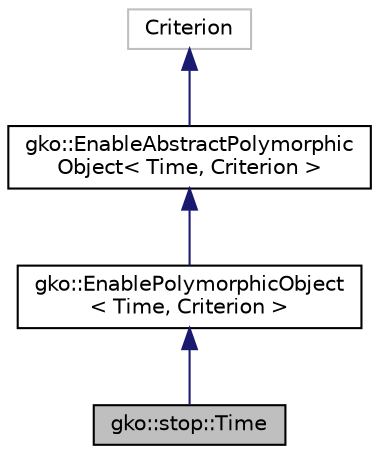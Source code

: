 digraph "gko::stop::Time"
{
 // INTERACTIVE_SVG=YES
  edge [fontname="Helvetica",fontsize="10",labelfontname="Helvetica",labelfontsize="10"];
  node [fontname="Helvetica",fontsize="10",shape=record];
  Node1 [label="gko::stop::Time",height=0.2,width=0.4,color="black", fillcolor="grey75", style="filled", fontcolor="black"];
  Node2 -> Node1 [dir="back",color="midnightblue",fontsize="10",style="solid",fontname="Helvetica"];
  Node2 [label="gko::EnablePolymorphicObject\l\< Time, Criterion \>",height=0.2,width=0.4,color="black", fillcolor="white", style="filled",URL="$classgko_1_1EnablePolymorphicObject.html"];
  Node3 -> Node2 [dir="back",color="midnightblue",fontsize="10",style="solid",fontname="Helvetica"];
  Node3 [label="gko::EnableAbstractPolymorphic\lObject\< Time, Criterion \>",height=0.2,width=0.4,color="black", fillcolor="white", style="filled",URL="$classgko_1_1EnableAbstractPolymorphicObject.html"];
  Node4 -> Node3 [dir="back",color="midnightblue",fontsize="10",style="solid",fontname="Helvetica"];
  Node4 [label="Criterion",height=0.2,width=0.4,color="grey75", fillcolor="white", style="filled"];
}
